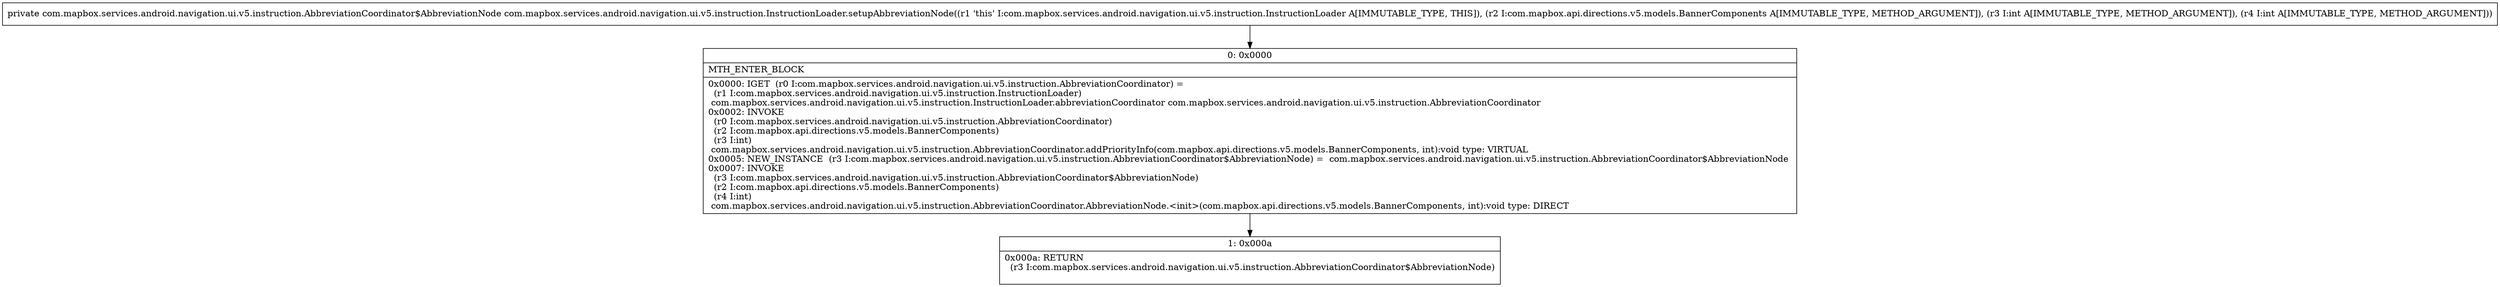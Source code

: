digraph "CFG forcom.mapbox.services.android.navigation.ui.v5.instruction.InstructionLoader.setupAbbreviationNode(Lcom\/mapbox\/api\/directions\/v5\/models\/BannerComponents;II)Lcom\/mapbox\/services\/android\/navigation\/ui\/v5\/instruction\/AbbreviationCoordinator$AbbreviationNode;" {
Node_0 [shape=record,label="{0\:\ 0x0000|MTH_ENTER_BLOCK\l|0x0000: IGET  (r0 I:com.mapbox.services.android.navigation.ui.v5.instruction.AbbreviationCoordinator) = \l  (r1 I:com.mapbox.services.android.navigation.ui.v5.instruction.InstructionLoader)\l com.mapbox.services.android.navigation.ui.v5.instruction.InstructionLoader.abbreviationCoordinator com.mapbox.services.android.navigation.ui.v5.instruction.AbbreviationCoordinator \l0x0002: INVOKE  \l  (r0 I:com.mapbox.services.android.navigation.ui.v5.instruction.AbbreviationCoordinator)\l  (r2 I:com.mapbox.api.directions.v5.models.BannerComponents)\l  (r3 I:int)\l com.mapbox.services.android.navigation.ui.v5.instruction.AbbreviationCoordinator.addPriorityInfo(com.mapbox.api.directions.v5.models.BannerComponents, int):void type: VIRTUAL \l0x0005: NEW_INSTANCE  (r3 I:com.mapbox.services.android.navigation.ui.v5.instruction.AbbreviationCoordinator$AbbreviationNode) =  com.mapbox.services.android.navigation.ui.v5.instruction.AbbreviationCoordinator$AbbreviationNode \l0x0007: INVOKE  \l  (r3 I:com.mapbox.services.android.navigation.ui.v5.instruction.AbbreviationCoordinator$AbbreviationNode)\l  (r2 I:com.mapbox.api.directions.v5.models.BannerComponents)\l  (r4 I:int)\l com.mapbox.services.android.navigation.ui.v5.instruction.AbbreviationCoordinator.AbbreviationNode.\<init\>(com.mapbox.api.directions.v5.models.BannerComponents, int):void type: DIRECT \l}"];
Node_1 [shape=record,label="{1\:\ 0x000a|0x000a: RETURN  \l  (r3 I:com.mapbox.services.android.navigation.ui.v5.instruction.AbbreviationCoordinator$AbbreviationNode)\l \l}"];
MethodNode[shape=record,label="{private com.mapbox.services.android.navigation.ui.v5.instruction.AbbreviationCoordinator$AbbreviationNode com.mapbox.services.android.navigation.ui.v5.instruction.InstructionLoader.setupAbbreviationNode((r1 'this' I:com.mapbox.services.android.navigation.ui.v5.instruction.InstructionLoader A[IMMUTABLE_TYPE, THIS]), (r2 I:com.mapbox.api.directions.v5.models.BannerComponents A[IMMUTABLE_TYPE, METHOD_ARGUMENT]), (r3 I:int A[IMMUTABLE_TYPE, METHOD_ARGUMENT]), (r4 I:int A[IMMUTABLE_TYPE, METHOD_ARGUMENT])) }"];
MethodNode -> Node_0;
Node_0 -> Node_1;
}

